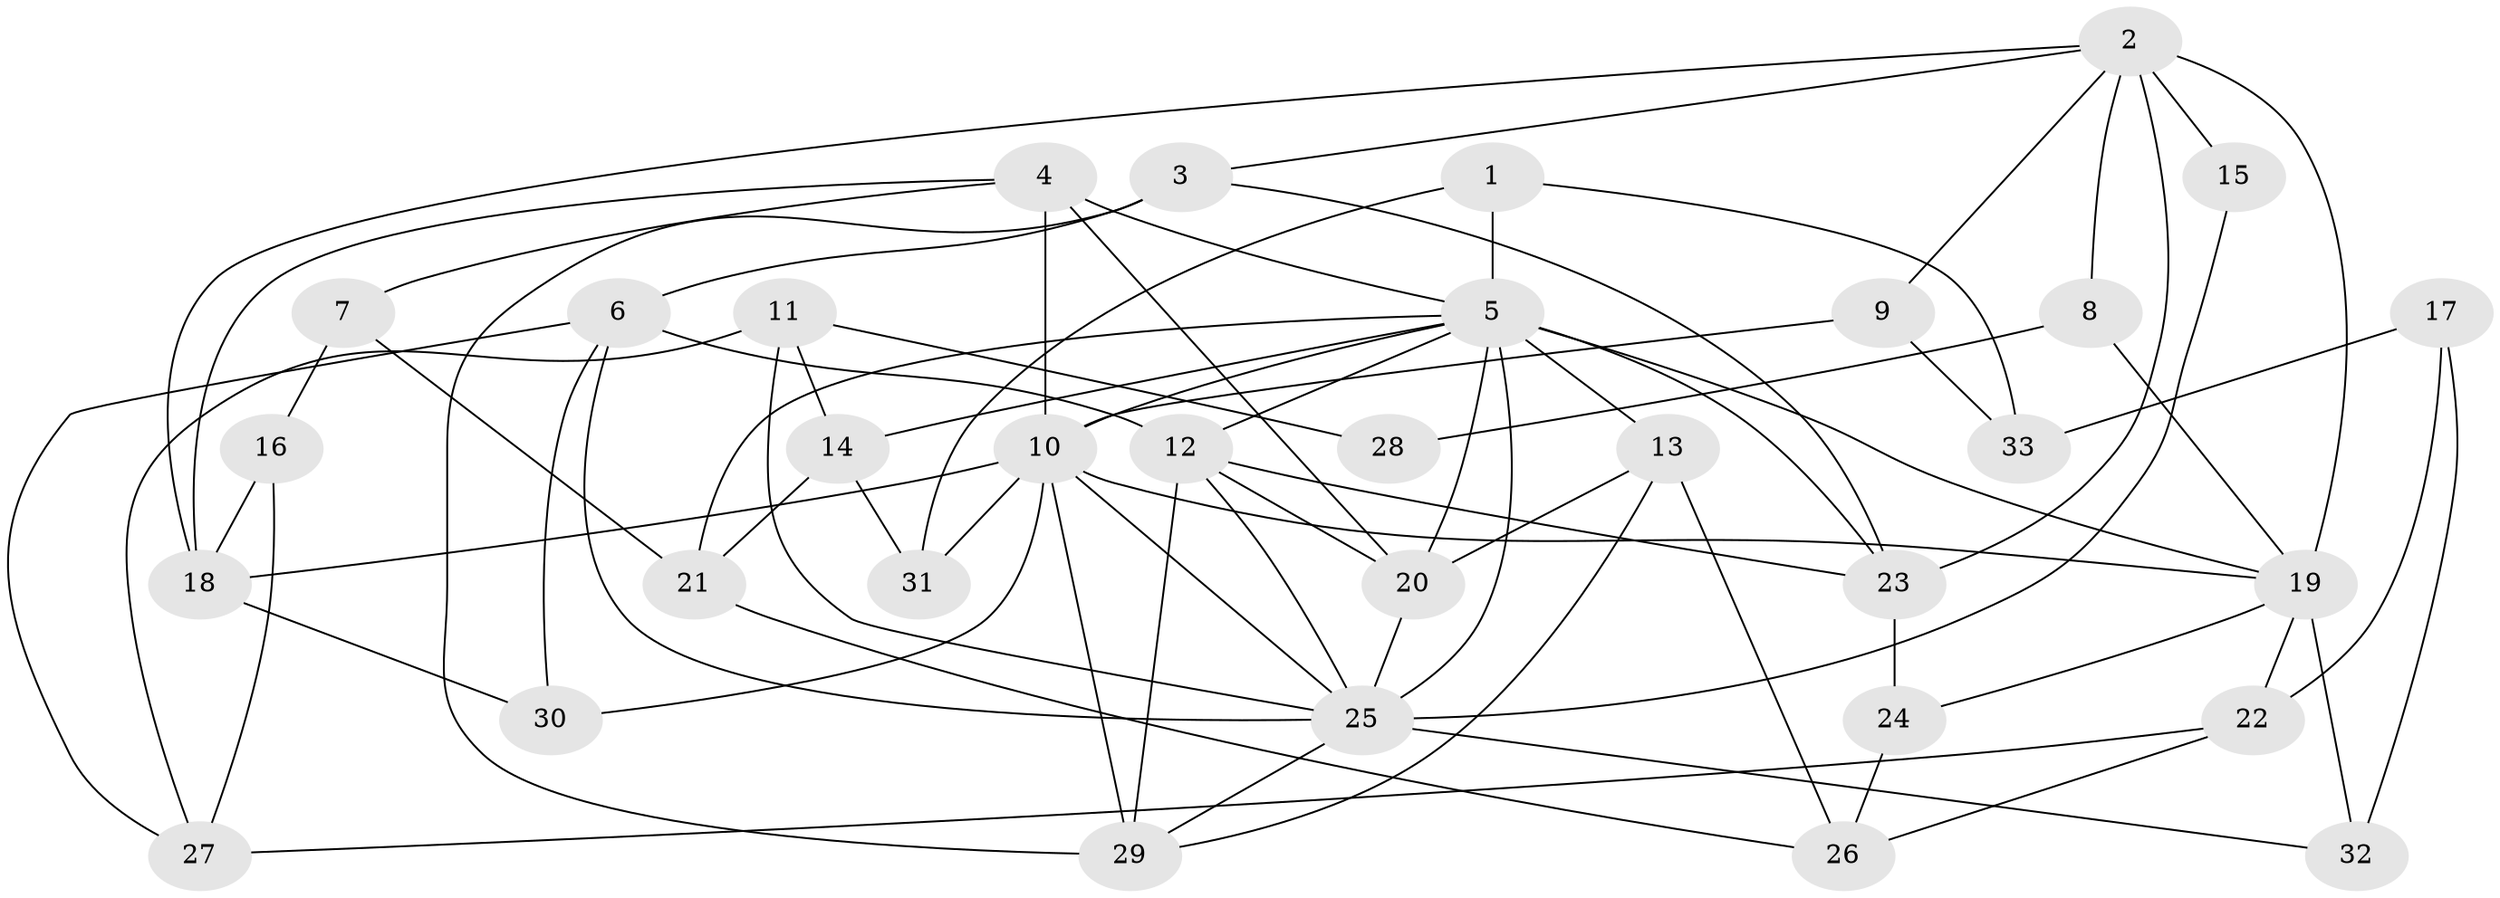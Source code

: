 // original degree distribution, {4: 0.35384615384615387, 5: 0.2, 6: 0.07692307692307693, 2: 0.046153846153846156, 3: 0.3076923076923077, 7: 0.015384615384615385}
// Generated by graph-tools (version 1.1) at 2025/35/03/09/25 02:35:59]
// undirected, 33 vertices, 74 edges
graph export_dot {
graph [start="1"]
  node [color=gray90,style=filled];
  1;
  2;
  3;
  4;
  5;
  6;
  7;
  8;
  9;
  10;
  11;
  12;
  13;
  14;
  15;
  16;
  17;
  18;
  19;
  20;
  21;
  22;
  23;
  24;
  25;
  26;
  27;
  28;
  29;
  30;
  31;
  32;
  33;
  1 -- 5 [weight=2.0];
  1 -- 31 [weight=1.0];
  1 -- 33 [weight=1.0];
  2 -- 3 [weight=2.0];
  2 -- 8 [weight=1.0];
  2 -- 9 [weight=1.0];
  2 -- 15 [weight=1.0];
  2 -- 18 [weight=1.0];
  2 -- 19 [weight=4.0];
  2 -- 23 [weight=1.0];
  3 -- 6 [weight=2.0];
  3 -- 23 [weight=1.0];
  3 -- 29 [weight=2.0];
  4 -- 5 [weight=1.0];
  4 -- 7 [weight=1.0];
  4 -- 10 [weight=1.0];
  4 -- 18 [weight=1.0];
  4 -- 20 [weight=2.0];
  5 -- 10 [weight=1.0];
  5 -- 12 [weight=1.0];
  5 -- 13 [weight=2.0];
  5 -- 14 [weight=1.0];
  5 -- 19 [weight=1.0];
  5 -- 20 [weight=3.0];
  5 -- 21 [weight=1.0];
  5 -- 23 [weight=1.0];
  5 -- 25 [weight=1.0];
  6 -- 12 [weight=1.0];
  6 -- 25 [weight=1.0];
  6 -- 27 [weight=1.0];
  6 -- 30 [weight=1.0];
  7 -- 16 [weight=1.0];
  7 -- 21 [weight=1.0];
  8 -- 19 [weight=2.0];
  8 -- 28 [weight=1.0];
  9 -- 10 [weight=1.0];
  9 -- 33 [weight=1.0];
  10 -- 18 [weight=1.0];
  10 -- 19 [weight=1.0];
  10 -- 25 [weight=1.0];
  10 -- 29 [weight=1.0];
  10 -- 30 [weight=1.0];
  10 -- 31 [weight=1.0];
  11 -- 14 [weight=1.0];
  11 -- 25 [weight=1.0];
  11 -- 27 [weight=1.0];
  11 -- 28 [weight=1.0];
  12 -- 20 [weight=1.0];
  12 -- 23 [weight=1.0];
  12 -- 25 [weight=1.0];
  12 -- 29 [weight=1.0];
  13 -- 20 [weight=1.0];
  13 -- 26 [weight=1.0];
  13 -- 29 [weight=1.0];
  14 -- 21 [weight=1.0];
  14 -- 31 [weight=1.0];
  15 -- 25 [weight=1.0];
  16 -- 18 [weight=1.0];
  16 -- 27 [weight=1.0];
  17 -- 22 [weight=1.0];
  17 -- 32 [weight=1.0];
  17 -- 33 [weight=1.0];
  18 -- 30 [weight=1.0];
  19 -- 22 [weight=3.0];
  19 -- 24 [weight=1.0];
  19 -- 32 [weight=2.0];
  20 -- 25 [weight=2.0];
  21 -- 26 [weight=1.0];
  22 -- 26 [weight=1.0];
  22 -- 27 [weight=1.0];
  23 -- 24 [weight=1.0];
  24 -- 26 [weight=1.0];
  25 -- 29 [weight=1.0];
  25 -- 32 [weight=1.0];
}
